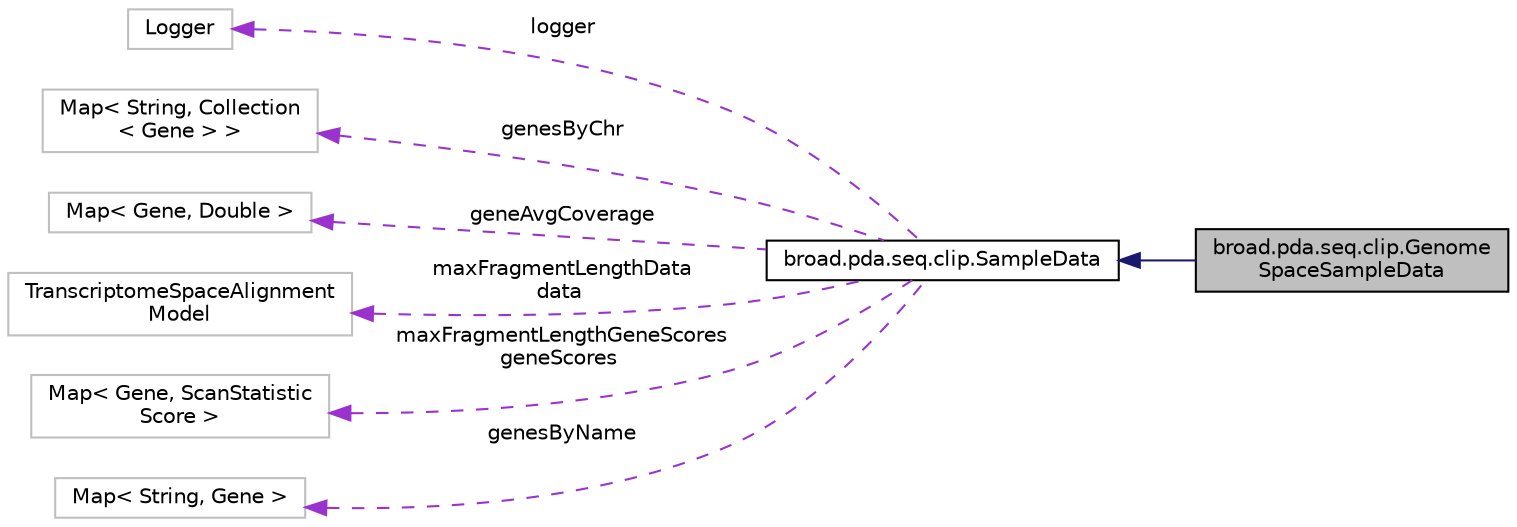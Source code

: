 digraph "broad.pda.seq.clip.GenomeSpaceSampleData"
{
  edge [fontname="Helvetica",fontsize="10",labelfontname="Helvetica",labelfontsize="10"];
  node [fontname="Helvetica",fontsize="10",shape=record];
  rankdir="LR";
  Node1 [label="broad.pda.seq.clip.Genome\lSpaceSampleData",height=0.2,width=0.4,color="black", fillcolor="grey75", style="filled" fontcolor="black"];
  Node2 -> Node1 [dir="back",color="midnightblue",fontsize="10",style="solid",fontname="Helvetica"];
  Node2 [label="broad.pda.seq.clip.SampleData",height=0.2,width=0.4,color="black", fillcolor="white", style="filled",URL="$classbroad_1_1pda_1_1seq_1_1clip_1_1_sample_data.html"];
  Node3 -> Node2 [dir="back",color="darkorchid3",fontsize="10",style="dashed",label=" logger" ,fontname="Helvetica"];
  Node3 [label="Logger",height=0.2,width=0.4,color="grey75", fillcolor="white", style="filled"];
  Node4 -> Node2 [dir="back",color="darkorchid3",fontsize="10",style="dashed",label=" genesByChr" ,fontname="Helvetica"];
  Node4 [label="Map\< String, Collection\l\< Gene \> \>",height=0.2,width=0.4,color="grey75", fillcolor="white", style="filled"];
  Node5 -> Node2 [dir="back",color="darkorchid3",fontsize="10",style="dashed",label=" geneAvgCoverage" ,fontname="Helvetica"];
  Node5 [label="Map\< Gene, Double \>",height=0.2,width=0.4,color="grey75", fillcolor="white", style="filled"];
  Node6 -> Node2 [dir="back",color="darkorchid3",fontsize="10",style="dashed",label=" maxFragmentLengthData\ndata" ,fontname="Helvetica"];
  Node6 [label="TranscriptomeSpaceAlignment\lModel",height=0.2,width=0.4,color="grey75", fillcolor="white", style="filled"];
  Node7 -> Node2 [dir="back",color="darkorchid3",fontsize="10",style="dashed",label=" maxFragmentLengthGeneScores\ngeneScores" ,fontname="Helvetica"];
  Node7 [label="Map\< Gene, ScanStatistic\lScore \>",height=0.2,width=0.4,color="grey75", fillcolor="white", style="filled"];
  Node8 -> Node2 [dir="back",color="darkorchid3",fontsize="10",style="dashed",label=" genesByName" ,fontname="Helvetica"];
  Node8 [label="Map\< String, Gene \>",height=0.2,width=0.4,color="grey75", fillcolor="white", style="filled"];
}
